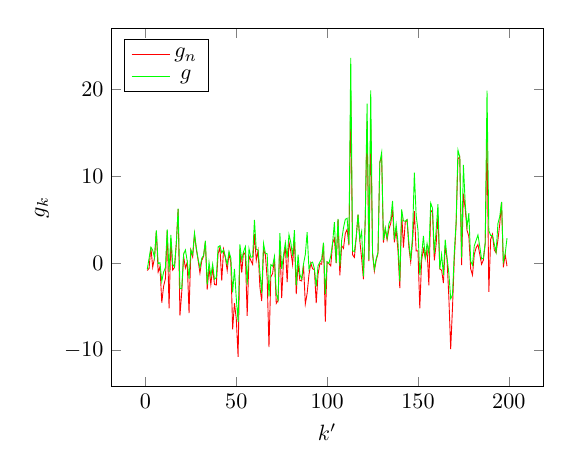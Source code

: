 \begin{tikzpicture}[scale = 0.8]
\begin{axis}[legend pos = {north west}, ylabel = {$g_k$}, xlabel = {$k'$}]\addplot+ [mark = {none}, red]coordinates {
(1.0, -0.809)
(2.0, -0.571)
(3.0, 1.851)
(4.0, -0.429)
(5.0, 0.642)
(6.0, 3.712)
(7.0, -0.978)
(8.0, -0.352)
(9.0, -4.515)
(10.0, -2.624)
(11.0, -1.745)
(12.0, 3.789)
(13.0, -5.172)
(14.0, 2.819)
(15.0, -0.761)
(16.0, -0.454)
(17.0, 2.308)
(18.0, 6.254)
(19.0, -6.002)
(20.0, -3.239)
(21.0, 0.838)
(22.0, -0.516)
(23.0, 0.13)
(24.0, -5.704)
(25.0, 1.508)
(26.0, 0.748)
(27.0, 3.357)
(28.0, 1.639)
(29.0, 0.369)
(30.0, -1.106)
(31.0, 0.342)
(32.0, 0.835)
(33.0, 2.532)
(34.0, -2.993)
(35.0, -0.539)
(36.0, -2.423)
(37.0, -0.49)
(38.0, -2.417)
(39.0, -2.478)
(40.0, 1.148)
(41.0, 1.829)
(42.0, -1.972)
(43.0, 1.612)
(44.0, 0.657)
(45.0, -0.792)
(46.0, 1.138)
(47.0, 0.136)
(48.0, -7.575)
(49.0, -4.563)
(50.0, -6.37)
(51.0, -10.746)
(52.0, 1.628)
(53.0, -1.063)
(54.0, 1.298)
(55.0, 0.976)
(56.0, -6.023)
(57.0, 0.857)
(58.0, 0.347)
(59.0, -0.097)
(60.0, 3.386)
(61.0, 0.363)
(62.0, 1.485)
(63.0, -2.695)
(64.0, -4.32)
(65.0, 1.618)
(66.0, 1.013)
(67.0, -1.732)
(68.0, -9.633)
(69.0, -1.55)
(70.0, -1.151)
(71.0, 0.569)
(72.0, -4.599)
(73.0, -4.26)
(74.0, 2.461)
(75.0, -3.999)
(76.0, 0.445)
(77.0, 2.011)
(78.0, -2.143)
(79.0, 2.461)
(80.0, 1.389)
(81.0, -0.109)
(82.0, 2.927)
(83.0, -3.528)
(84.0, -0.052)
(85.0, -1.947)
(86.0, -2.013)
(87.0, -0.198)
(88.0, -4.663)
(89.0, -3.444)
(90.0, -1.303)
(91.0, 0.049)
(92.0, -0.613)
(93.0, -0.714)
(94.0, -4.573)
(95.0, -1.252)
(96.0, -0.022)
(97.0, -0.087)
(98.0, 2.324)
(99.0, -6.69)
(100.0, 0.184)
(101.0, -0.034)
(102.0, -0.282)
(103.0, 2.333)
(104.0, 2.873)
(105.0, 0.031)
(106.0, 5.075)
(107.0, -1.379)
(108.0, 2.039)
(109.0, 1.734)
(110.0, 3.445)
(111.0, 3.922)
(112.0, 2.099)
(113.0, 19.244)
(114.0, 0.997)
(115.0, 0.697)
(116.0, 2.964)
(117.0, 5.622)
(118.0, 2.629)
(119.0, 0.541)
(120.0, -1.814)
(121.0, 5.167)
(122.0, 16.309)
(123.0, 0.262)
(124.0, 15.986)
(125.0, 1.093)
(126.0, -0.879)
(127.0, 0.39)
(128.0, 1.155)
(129.0, 11.662)
(130.0, 12.183)
(131.0, 2.398)
(132.0, 4.012)
(133.0, 2.718)
(134.0, 3.958)
(135.0, 4.574)
(136.0, 6.199)
(137.0, 2.42)
(138.0, 3.884)
(139.0, 1.44)
(140.0, -2.846)
(141.0, 6.012)
(142.0, 1.828)
(143.0, 4.736)
(144.0, 5.018)
(145.0, 1.826)
(146.0, 0.162)
(147.0, 2.504)
(148.0, 6.015)
(149.0, 1.451)
(150.0, 1.442)
(151.0, -5.176)
(152.0, 0.379)
(153.0, 1.655)
(154.0, 0.636)
(155.0, 1.53)
(156.0, -2.522)
(157.0, 6.121)
(158.0, 5.886)
(159.0, 0.368)
(160.0, 2.223)
(161.0, 5.619)
(162.0, -0.646)
(163.0, -0.764)
(164.0, -2.26)
(165.0, 2.054)
(166.0, 0.456)
(167.0, -3.919)
(168.0, -9.851)
(169.0, -5.07)
(170.0, 0.509)
(171.0, 4.548)
(172.0, 12.029)
(173.0, 12.277)
(174.0, -0.188)
(175.0, 8.021)
(176.0, 6.266)
(177.0, 3.817)
(178.0, 3.098)
(179.0, -0.613)
(180.0, -1.324)
(181.0, 1.044)
(182.0, 1.801)
(183.0, 2.183)
(184.0, 1.055)
(185.0, -0.094)
(186.0, 0.401)
(187.0, 2.265)
(188.0, 14.269)
(189.0, -3.273)
(190.0, 2.779)
(191.0, 3.36)
(192.0, 1.555)
(193.0, 1.226)
(194.0, 2.695)
(195.0, 4.525)
(196.0, 7.024)
(197.0, -0.438)
(198.0, 1.052)
(199.0, -0.318)
};
\addlegendentry{$g_n$}
\addplot+ [mark = {none}, green]coordinates {
(1.0, -0.676)
(2.0, 0.583)
(3.0, 1.874)
(4.0, 1.526)
(5.0, 0.65)
(6.0, 3.813)
(7.0, -0.014)
(8.0, 0.087)
(9.0, -2.055)
(10.0, -0.999)
(11.0, -0.471)
(12.0, 3.929)
(13.0, -0.954)
(14.0, 3.291)
(15.0, -0.082)
(16.0, -0.408)
(17.0, 2.332)
(18.0, 6.308)
(19.0, -2.898)
(20.0, -2.868)
(21.0, 1.054)
(22.0, 1.551)
(23.0, 0.271)
(24.0, -1.769)
(25.0, 1.567)
(26.0, 1.018)
(27.0, 3.499)
(28.0, 1.809)
(29.0, 0.513)
(30.0, -0.503)
(31.0, 0.602)
(32.0, 0.923)
(33.0, 2.608)
(34.0, -2.43)
(35.0, 0.137)
(36.0, -1.411)
(37.0, -0.086)
(38.0, -1.831)
(39.0, -1.604)
(40.0, 1.897)
(41.0, 2.043)
(42.0, 1.23)
(43.0, 1.559)
(44.0, 0.753)
(45.0, -0.105)
(46.0, 1.376)
(47.0, 0.613)
(48.0, -3.323)
(49.0, -0.614)
(50.0, -3.999)
(51.0, -6.711)
(52.0, 2.18)
(53.0, 0.397)
(54.0, 1.346)
(55.0, 1.926)
(56.0, -2.433)
(57.0, 1.681)
(58.0, 0.715)
(59.0, 0.76)
(60.0, 5.003)
(61.0, 1.626)
(62.0, 1.552)
(63.0, -1.002)
(64.0, -3.415)
(65.0, 2.294)
(66.0, 1.176)
(67.0, 1.114)
(68.0, -3.824)
(69.0, -0.136)
(70.0, -0.317)
(71.0, 0.797)
(72.0, -3.47)
(73.0, -4.197)
(74.0, 3.479)
(75.0, -0.632)
(76.0, 0.959)
(77.0, 2.398)
(78.0, 0.582)
(79.0, 3.323)
(80.0, 2.422)
(81.0, 0.834)
(82.0, 3.841)
(83.0, -2.544)
(84.0, 1.013)
(85.0, -1.287)
(86.0, -1.769)
(87.0, -0.068)
(88.0, 1.045)
(89.0, 3.589)
(90.0, -0.649)
(91.0, 0.05)
(92.0, 0.157)
(93.0, -0.608)
(94.0, -2.659)
(95.0, -0.263)
(96.0, 0.141)
(97.0, 0.536)
(98.0, 2.386)
(99.0, -3.498)
(100.0, 0.164)
(101.0, 0.017)
(102.0, 0.874)
(103.0, 2.321)
(104.0, 4.757)
(105.0, 0.039)
(106.0, 5.132)
(107.0, -0.318)
(108.0, 2.65)
(109.0, 4.099)
(110.0, 5.072)
(111.0, 5.198)
(112.0, 2.26)
(113.0, 23.63)
(114.0, 1.448)
(115.0, 1.38)
(116.0, 2.977)
(117.0, 5.649)
(118.0, 2.748)
(119.0, 3.694)
(120.0, -1.481)
(121.0, 5.367)
(122.0, 18.386)
(123.0, 0.448)
(124.0, 19.903)
(125.0, 1.224)
(126.0, -0.65)
(127.0, 0.509)
(128.0, 1.292)
(129.0, 11.634)
(130.0, 12.754)
(131.0, 2.678)
(132.0, 4.072)
(133.0, 2.902)
(134.0, 4.572)
(135.0, 5.076)
(136.0, 7.193)
(137.0, 2.787)
(138.0, 4.467)
(139.0, 2.428)
(140.0, -2.052)
(141.0, 6.209)
(142.0, 4.887)
(143.0, 4.868)
(144.0, 5.048)
(145.0, 2.372)
(146.0, 0.4)
(147.0, 3.126)
(148.0, 10.441)
(149.0, 5.516)
(150.0, 3.835)
(151.0, -1.347)
(152.0, 0.938)
(153.0, 3.177)
(154.0, 0.654)
(155.0, 2.316)
(156.0, 1.089)
(157.0, 6.959)
(158.0, 6.346)
(159.0, 1.15)
(160.0, 3.849)
(161.0, 6.832)
(162.0, -0.614)
(163.0, 1.034)
(164.0, -1.322)
(165.0, 2.738)
(166.0, 0.654)
(167.0, -1.126)
(168.0, -4.067)
(169.0, -3.611)
(170.0, 1.318)
(171.0, 4.771)
(172.0, 13.056)
(173.0, 12.253)
(174.0, 0.679)
(175.0, 11.338)
(176.0, 6.896)
(177.0, 4.169)
(178.0, 5.781)
(179.0, 0.266)
(180.0, -0.19)
(181.0, 2.031)
(182.0, 2.649)
(183.0, 3.286)
(184.0, 1.966)
(185.0, 0.515)
(186.0, 0.627)
(187.0, 2.409)
(188.0, 19.873)
(189.0, 3.774)
(190.0, 3.221)
(191.0, 3.213)
(192.0, 2.228)
(193.0, 1.293)
(194.0, 4.583)
(195.0, 5.374)
(196.0, 7.086)
(197.0, 0.218)
(198.0, 1.127)
(199.0, 2.906)
};
\addlegendentry{$g$}
\end{axis}

\end{tikzpicture}
